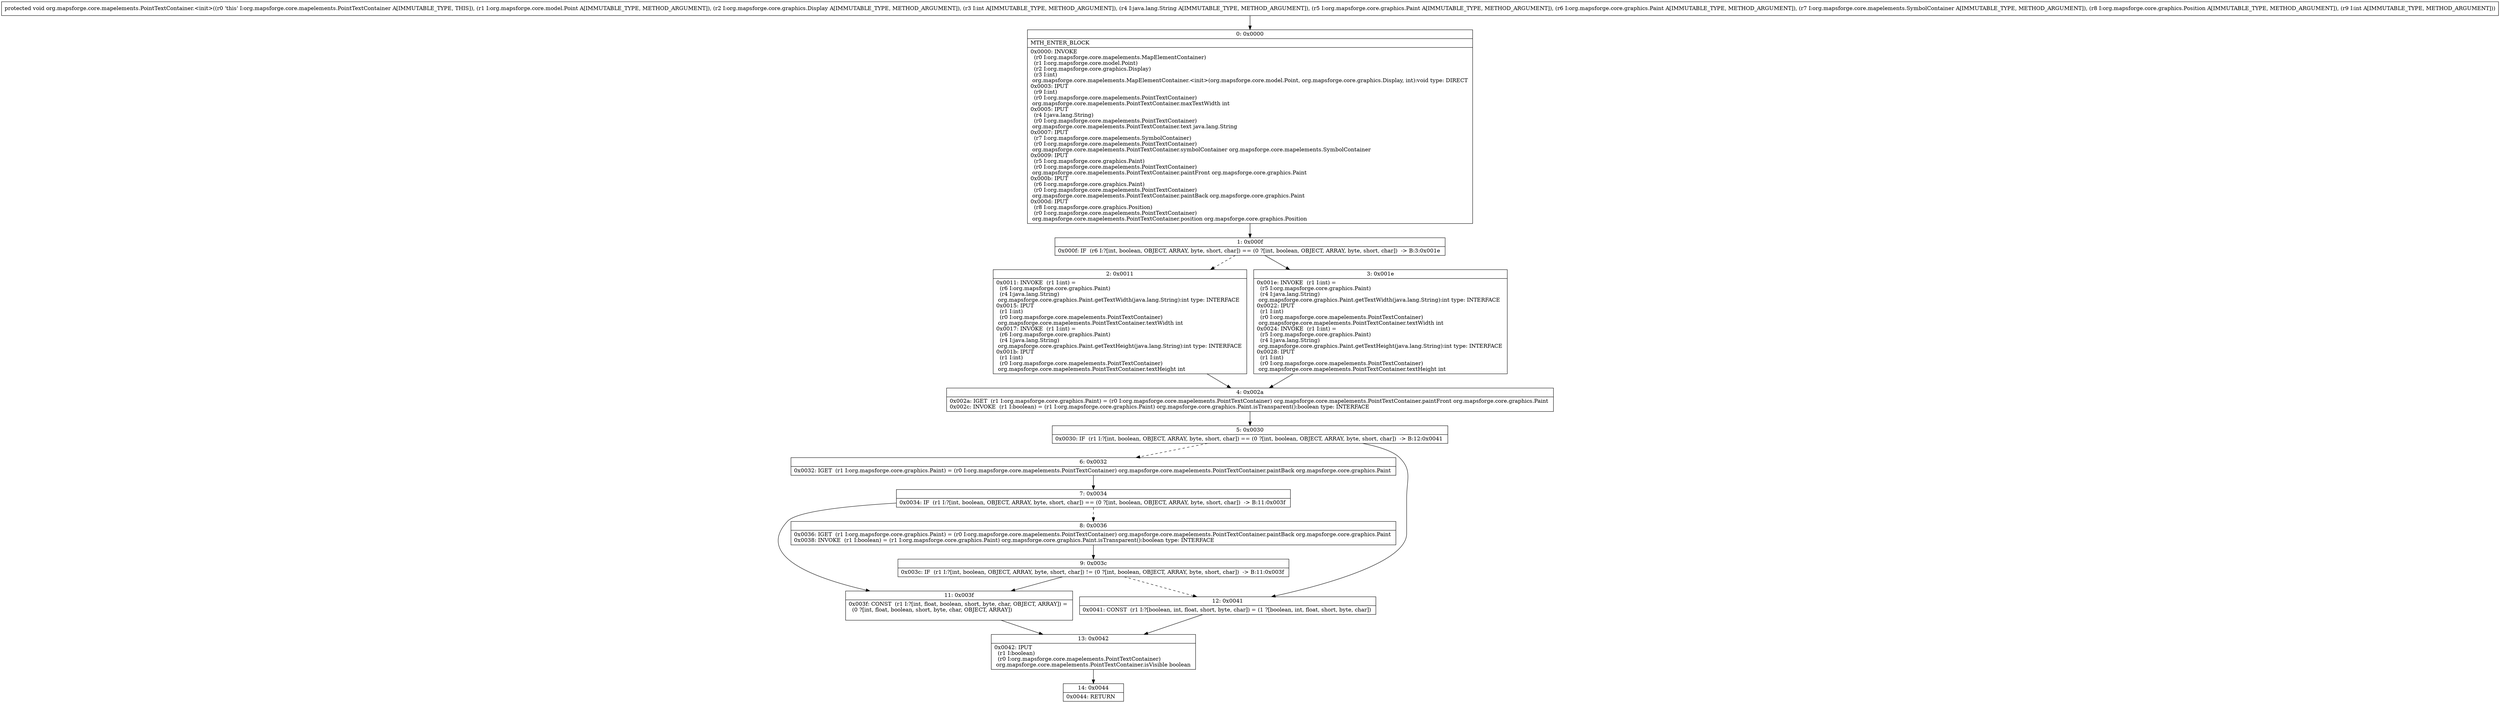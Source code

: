 digraph "CFG fororg.mapsforge.core.mapelements.PointTextContainer.\<init\>(Lorg\/mapsforge\/core\/model\/Point;Lorg\/mapsforge\/core\/graphics\/Display;ILjava\/lang\/String;Lorg\/mapsforge\/core\/graphics\/Paint;Lorg\/mapsforge\/core\/graphics\/Paint;Lorg\/mapsforge\/core\/mapelements\/SymbolContainer;Lorg\/mapsforge\/core\/graphics\/Position;I)V" {
Node_0 [shape=record,label="{0\:\ 0x0000|MTH_ENTER_BLOCK\l|0x0000: INVOKE  \l  (r0 I:org.mapsforge.core.mapelements.MapElementContainer)\l  (r1 I:org.mapsforge.core.model.Point)\l  (r2 I:org.mapsforge.core.graphics.Display)\l  (r3 I:int)\l org.mapsforge.core.mapelements.MapElementContainer.\<init\>(org.mapsforge.core.model.Point, org.mapsforge.core.graphics.Display, int):void type: DIRECT \l0x0003: IPUT  \l  (r9 I:int)\l  (r0 I:org.mapsforge.core.mapelements.PointTextContainer)\l org.mapsforge.core.mapelements.PointTextContainer.maxTextWidth int \l0x0005: IPUT  \l  (r4 I:java.lang.String)\l  (r0 I:org.mapsforge.core.mapelements.PointTextContainer)\l org.mapsforge.core.mapelements.PointTextContainer.text java.lang.String \l0x0007: IPUT  \l  (r7 I:org.mapsforge.core.mapelements.SymbolContainer)\l  (r0 I:org.mapsforge.core.mapelements.PointTextContainer)\l org.mapsforge.core.mapelements.PointTextContainer.symbolContainer org.mapsforge.core.mapelements.SymbolContainer \l0x0009: IPUT  \l  (r5 I:org.mapsforge.core.graphics.Paint)\l  (r0 I:org.mapsforge.core.mapelements.PointTextContainer)\l org.mapsforge.core.mapelements.PointTextContainer.paintFront org.mapsforge.core.graphics.Paint \l0x000b: IPUT  \l  (r6 I:org.mapsforge.core.graphics.Paint)\l  (r0 I:org.mapsforge.core.mapelements.PointTextContainer)\l org.mapsforge.core.mapelements.PointTextContainer.paintBack org.mapsforge.core.graphics.Paint \l0x000d: IPUT  \l  (r8 I:org.mapsforge.core.graphics.Position)\l  (r0 I:org.mapsforge.core.mapelements.PointTextContainer)\l org.mapsforge.core.mapelements.PointTextContainer.position org.mapsforge.core.graphics.Position \l}"];
Node_1 [shape=record,label="{1\:\ 0x000f|0x000f: IF  (r6 I:?[int, boolean, OBJECT, ARRAY, byte, short, char]) == (0 ?[int, boolean, OBJECT, ARRAY, byte, short, char])  \-\> B:3:0x001e \l}"];
Node_2 [shape=record,label="{2\:\ 0x0011|0x0011: INVOKE  (r1 I:int) = \l  (r6 I:org.mapsforge.core.graphics.Paint)\l  (r4 I:java.lang.String)\l org.mapsforge.core.graphics.Paint.getTextWidth(java.lang.String):int type: INTERFACE \l0x0015: IPUT  \l  (r1 I:int)\l  (r0 I:org.mapsforge.core.mapelements.PointTextContainer)\l org.mapsforge.core.mapelements.PointTextContainer.textWidth int \l0x0017: INVOKE  (r1 I:int) = \l  (r6 I:org.mapsforge.core.graphics.Paint)\l  (r4 I:java.lang.String)\l org.mapsforge.core.graphics.Paint.getTextHeight(java.lang.String):int type: INTERFACE \l0x001b: IPUT  \l  (r1 I:int)\l  (r0 I:org.mapsforge.core.mapelements.PointTextContainer)\l org.mapsforge.core.mapelements.PointTextContainer.textHeight int \l}"];
Node_3 [shape=record,label="{3\:\ 0x001e|0x001e: INVOKE  (r1 I:int) = \l  (r5 I:org.mapsforge.core.graphics.Paint)\l  (r4 I:java.lang.String)\l org.mapsforge.core.graphics.Paint.getTextWidth(java.lang.String):int type: INTERFACE \l0x0022: IPUT  \l  (r1 I:int)\l  (r0 I:org.mapsforge.core.mapelements.PointTextContainer)\l org.mapsforge.core.mapelements.PointTextContainer.textWidth int \l0x0024: INVOKE  (r1 I:int) = \l  (r5 I:org.mapsforge.core.graphics.Paint)\l  (r4 I:java.lang.String)\l org.mapsforge.core.graphics.Paint.getTextHeight(java.lang.String):int type: INTERFACE \l0x0028: IPUT  \l  (r1 I:int)\l  (r0 I:org.mapsforge.core.mapelements.PointTextContainer)\l org.mapsforge.core.mapelements.PointTextContainer.textHeight int \l}"];
Node_4 [shape=record,label="{4\:\ 0x002a|0x002a: IGET  (r1 I:org.mapsforge.core.graphics.Paint) = (r0 I:org.mapsforge.core.mapelements.PointTextContainer) org.mapsforge.core.mapelements.PointTextContainer.paintFront org.mapsforge.core.graphics.Paint \l0x002c: INVOKE  (r1 I:boolean) = (r1 I:org.mapsforge.core.graphics.Paint) org.mapsforge.core.graphics.Paint.isTransparent():boolean type: INTERFACE \l}"];
Node_5 [shape=record,label="{5\:\ 0x0030|0x0030: IF  (r1 I:?[int, boolean, OBJECT, ARRAY, byte, short, char]) == (0 ?[int, boolean, OBJECT, ARRAY, byte, short, char])  \-\> B:12:0x0041 \l}"];
Node_6 [shape=record,label="{6\:\ 0x0032|0x0032: IGET  (r1 I:org.mapsforge.core.graphics.Paint) = (r0 I:org.mapsforge.core.mapelements.PointTextContainer) org.mapsforge.core.mapelements.PointTextContainer.paintBack org.mapsforge.core.graphics.Paint \l}"];
Node_7 [shape=record,label="{7\:\ 0x0034|0x0034: IF  (r1 I:?[int, boolean, OBJECT, ARRAY, byte, short, char]) == (0 ?[int, boolean, OBJECT, ARRAY, byte, short, char])  \-\> B:11:0x003f \l}"];
Node_8 [shape=record,label="{8\:\ 0x0036|0x0036: IGET  (r1 I:org.mapsforge.core.graphics.Paint) = (r0 I:org.mapsforge.core.mapelements.PointTextContainer) org.mapsforge.core.mapelements.PointTextContainer.paintBack org.mapsforge.core.graphics.Paint \l0x0038: INVOKE  (r1 I:boolean) = (r1 I:org.mapsforge.core.graphics.Paint) org.mapsforge.core.graphics.Paint.isTransparent():boolean type: INTERFACE \l}"];
Node_9 [shape=record,label="{9\:\ 0x003c|0x003c: IF  (r1 I:?[int, boolean, OBJECT, ARRAY, byte, short, char]) != (0 ?[int, boolean, OBJECT, ARRAY, byte, short, char])  \-\> B:11:0x003f \l}"];
Node_11 [shape=record,label="{11\:\ 0x003f|0x003f: CONST  (r1 I:?[int, float, boolean, short, byte, char, OBJECT, ARRAY]) = \l  (0 ?[int, float, boolean, short, byte, char, OBJECT, ARRAY])\l \l}"];
Node_12 [shape=record,label="{12\:\ 0x0041|0x0041: CONST  (r1 I:?[boolean, int, float, short, byte, char]) = (1 ?[boolean, int, float, short, byte, char]) \l}"];
Node_13 [shape=record,label="{13\:\ 0x0042|0x0042: IPUT  \l  (r1 I:boolean)\l  (r0 I:org.mapsforge.core.mapelements.PointTextContainer)\l org.mapsforge.core.mapelements.PointTextContainer.isVisible boolean \l}"];
Node_14 [shape=record,label="{14\:\ 0x0044|0x0044: RETURN   \l}"];
MethodNode[shape=record,label="{protected void org.mapsforge.core.mapelements.PointTextContainer.\<init\>((r0 'this' I:org.mapsforge.core.mapelements.PointTextContainer A[IMMUTABLE_TYPE, THIS]), (r1 I:org.mapsforge.core.model.Point A[IMMUTABLE_TYPE, METHOD_ARGUMENT]), (r2 I:org.mapsforge.core.graphics.Display A[IMMUTABLE_TYPE, METHOD_ARGUMENT]), (r3 I:int A[IMMUTABLE_TYPE, METHOD_ARGUMENT]), (r4 I:java.lang.String A[IMMUTABLE_TYPE, METHOD_ARGUMENT]), (r5 I:org.mapsforge.core.graphics.Paint A[IMMUTABLE_TYPE, METHOD_ARGUMENT]), (r6 I:org.mapsforge.core.graphics.Paint A[IMMUTABLE_TYPE, METHOD_ARGUMENT]), (r7 I:org.mapsforge.core.mapelements.SymbolContainer A[IMMUTABLE_TYPE, METHOD_ARGUMENT]), (r8 I:org.mapsforge.core.graphics.Position A[IMMUTABLE_TYPE, METHOD_ARGUMENT]), (r9 I:int A[IMMUTABLE_TYPE, METHOD_ARGUMENT])) }"];
MethodNode -> Node_0;
Node_0 -> Node_1;
Node_1 -> Node_2[style=dashed];
Node_1 -> Node_3;
Node_2 -> Node_4;
Node_3 -> Node_4;
Node_4 -> Node_5;
Node_5 -> Node_6[style=dashed];
Node_5 -> Node_12;
Node_6 -> Node_7;
Node_7 -> Node_8[style=dashed];
Node_7 -> Node_11;
Node_8 -> Node_9;
Node_9 -> Node_11;
Node_9 -> Node_12[style=dashed];
Node_11 -> Node_13;
Node_12 -> Node_13;
Node_13 -> Node_14;
}

